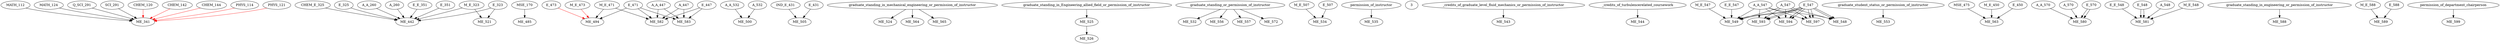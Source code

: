 digraph G {
    edge [color=black];
    MATH_112 -> ME_341;
    MATH_124 -> ME_341;
    Q_SCI_291 -> ME_341;
    SCI_291 -> ME_341;
    edge [color=red];
    CHEM_120 -> ME_341;
    CHEM_142 -> ME_341;
    CHEM_144 -> ME_341;
    PHYS_114 -> ME_341;
    PHYS_121 -> ME_341;
    edge [color=black];
    M_E_323 -> ME_442;
    E_323 -> ME_442;
    CHEM_E_325 -> ME_442;
    E_325 -> ME_442;
    A_A_260 -> ME_442;
    A_260 -> ME_442;
    E_E_351 -> ME_442;
    E_351 -> ME_442;
    edge [color=black];
    MSE_170 -> ME_485;
    edge [color=black];
    M_E_471 -> ME_494;
    E_471 -> ME_494;
    edge [color=red];
    M_E_473 -> ME_494;
    E_473 -> ME_494;
    edge [color=black];
    A_A_532 -> ME_500;
    A_532 -> ME_500;
    edge [color=black];
    IND_E_431 -> ME_505;
    E_431 -> ME_505;
    edge [color=black];
    M_E_323 -> ME_521;
    E_323 -> ME_521;
    edge [color=black];
    graduate_standing_in_mechanical_engineering_or_permission_of_instructor -> ME_524;
    edge [color=black];
    graduate_standing_in_Engineering_allied_field_or_permission_of_instructor -> ME_525;
    edge [color=black];
    ME_525 -> ME_526;
    edge [color=black];
    graduate_standing_or_permission_of_instructor -> ME_532;
    edge [color=black];
    M_E_507 -> ME_534;
    E_507 -> ME_534;
    edge [color=black];
    permission_of_instructor -> ME_535;
    edge [color=black];
    3_credits_of_graduate_level_fluid_mechanics_or_permission_of_instructor -> ME_543;
    edge [color=black];
    3_credits_of_turbulencerelated_coursework -> ME_544;
    edge [color=black];
    A_A_547 -> ME_548;
    A_547 -> ME_548;
    E_547 -> ME_548;
    E_547 -> ME_548;
    edge [color=black];
    A_A_547 -> ME_549;
    A_547 -> ME_549;
    E_E_547 -> ME_549;
    E_547 -> ME_549;
    M_E_547 -> ME_549;
    E_547 -> ME_549;
    edge [color=black];
    graduate_student_status_or_permission_of_instructor -> ME_553;
    edge [color=black];
    graduate_standing_or_permission_of_instructor -> ME_556;
    edge [color=black];
    graduate_standing_or_permission_of_instructor -> ME_557;
    edge [color=black];
    MSE_475 -> ME_563;
    M_E_450 -> ME_563;
    E_450 -> ME_563;
    edge [color=black];
    graduate_standing_in_mechanical_engineering_or_permission_of_instructor -> ME_564;
    edge [color=black];
    graduate_standing_in_mechanical_engineering_or_permission_of_instructor -> ME_565;
    edge [color=black];
    graduate_standing_or_permission_of_instructor -> ME_572;
    edge [color=black];
    A_A_570 -> ME_580;
    A_570 -> ME_580;
    E_570 -> ME_580;
    E_570 -> ME_580;
    edge [color=black];
    E_E_548 -> ME_581;
    E_548 -> ME_581;
    A_548 -> ME_581;
    M_E_548 -> ME_581;
    E_548 -> ME_581;
    edge [color=black];
    A_A_447 -> ME_582;
    A_447 -> ME_582;
    E_447 -> ME_582;
    M_E_471 -> ME_582;
    E_471 -> ME_582;
    edge [color=black];
    A_A_447 -> ME_583;
    A_447 -> ME_583;
    E_447 -> ME_583;
    E_471 -> ME_583;
    edge [color=black];
    graduate_standing_in_engineering_or_permission_of_instructor -> ME_588;
    edge [color=black];
    M_E_588 -> ME_589;
    E_588 -> ME_589;
    edge [color=black];
    A_A_547 -> ME_593;
    A_547 -> ME_593;
    E_547 -> ME_593;
    E_547 -> ME_593;
    edge [color=black];
    A_A_547 -> ME_594;
    A_547 -> ME_594;
    E_547 -> ME_594;
    E_547 -> ME_594;
    edge [color=black];
    A_A_547 -> ME_597;
    A_547 -> ME_597;
    E_547 -> ME_597;
    E_547 -> ME_597;
    edge [color=black];
    permission_of_department_chairperson -> ME_599;
}
